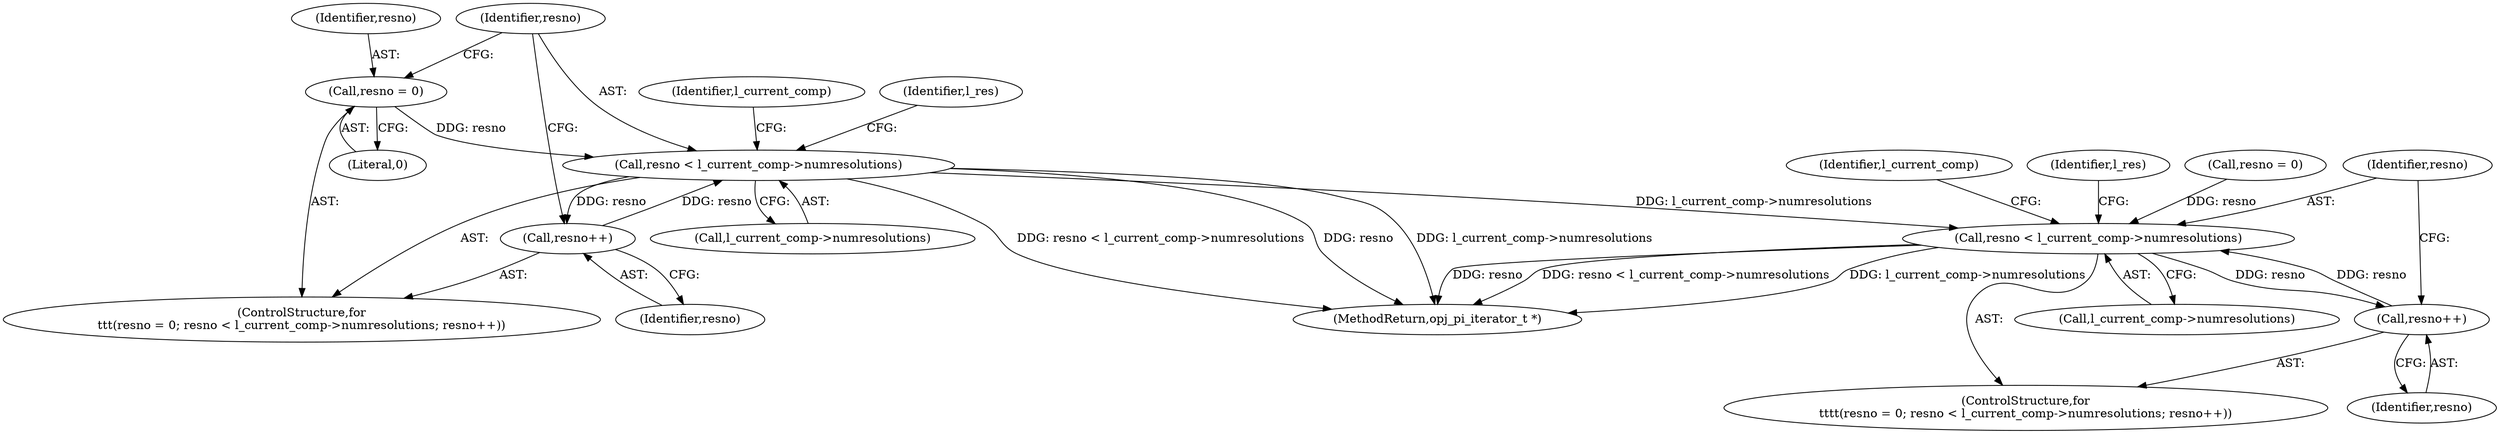 digraph "0_openjpeg_c16bc057ba3f125051c9966cf1f5b68a05681de4@pointer" {
"1000477" [label="(Call,resno < l_current_comp->numresolutions)"];
"1000482" [label="(Call,resno++)"];
"1000477" [label="(Call,resno < l_current_comp->numresolutions)"];
"1000474" [label="(Call,resno = 0)"];
"1000629" [label="(Call,resno < l_current_comp->numresolutions)"];
"1000634" [label="(Call,resno++)"];
"1000479" [label="(Call,l_current_comp->numresolutions)"];
"1000482" [label="(Call,resno++)"];
"1000625" [label="(ControlStructure,for\n\t\t\t\t(resno = 0; resno < l_current_comp->numresolutions; resno++))"];
"1000476" [label="(Literal,0)"];
"1000477" [label="(Call,resno < l_current_comp->numresolutions)"];
"1000634" [label="(Call,resno++)"];
"1000478" [label="(Identifier,resno)"];
"1000630" [label="(Identifier,resno)"];
"1000631" [label="(Call,l_current_comp->numresolutions)"];
"1000475" [label="(Identifier,resno)"];
"1000629" [label="(Call,resno < l_current_comp->numresolutions)"];
"1000668" [label="(Identifier,l_current_comp)"];
"1000639" [label="(Identifier,l_res)"];
"1000516" [label="(Identifier,l_current_comp)"];
"1000487" [label="(Identifier,l_res)"];
"1000483" [label="(Identifier,resno)"];
"1000635" [label="(Identifier,resno)"];
"1000626" [label="(Call,resno = 0)"];
"1000713" [label="(MethodReturn,opj_pi_iterator_t *)"];
"1000473" [label="(ControlStructure,for\n\t\t\t(resno = 0; resno < l_current_comp->numresolutions; resno++))"];
"1000474" [label="(Call,resno = 0)"];
"1000477" -> "1000473"  [label="AST: "];
"1000477" -> "1000479"  [label="CFG: "];
"1000478" -> "1000477"  [label="AST: "];
"1000479" -> "1000477"  [label="AST: "];
"1000487" -> "1000477"  [label="CFG: "];
"1000516" -> "1000477"  [label="CFG: "];
"1000477" -> "1000713"  [label="DDG: l_current_comp->numresolutions"];
"1000477" -> "1000713"  [label="DDG: resno < l_current_comp->numresolutions"];
"1000477" -> "1000713"  [label="DDG: resno"];
"1000482" -> "1000477"  [label="DDG: resno"];
"1000474" -> "1000477"  [label="DDG: resno"];
"1000477" -> "1000482"  [label="DDG: resno"];
"1000477" -> "1000629"  [label="DDG: l_current_comp->numresolutions"];
"1000482" -> "1000473"  [label="AST: "];
"1000482" -> "1000483"  [label="CFG: "];
"1000483" -> "1000482"  [label="AST: "];
"1000478" -> "1000482"  [label="CFG: "];
"1000474" -> "1000473"  [label="AST: "];
"1000474" -> "1000476"  [label="CFG: "];
"1000475" -> "1000474"  [label="AST: "];
"1000476" -> "1000474"  [label="AST: "];
"1000478" -> "1000474"  [label="CFG: "];
"1000629" -> "1000625"  [label="AST: "];
"1000629" -> "1000631"  [label="CFG: "];
"1000630" -> "1000629"  [label="AST: "];
"1000631" -> "1000629"  [label="AST: "];
"1000639" -> "1000629"  [label="CFG: "];
"1000668" -> "1000629"  [label="CFG: "];
"1000629" -> "1000713"  [label="DDG: resno"];
"1000629" -> "1000713"  [label="DDG: resno < l_current_comp->numresolutions"];
"1000629" -> "1000713"  [label="DDG: l_current_comp->numresolutions"];
"1000626" -> "1000629"  [label="DDG: resno"];
"1000634" -> "1000629"  [label="DDG: resno"];
"1000629" -> "1000634"  [label="DDG: resno"];
"1000634" -> "1000625"  [label="AST: "];
"1000634" -> "1000635"  [label="CFG: "];
"1000635" -> "1000634"  [label="AST: "];
"1000630" -> "1000634"  [label="CFG: "];
}
